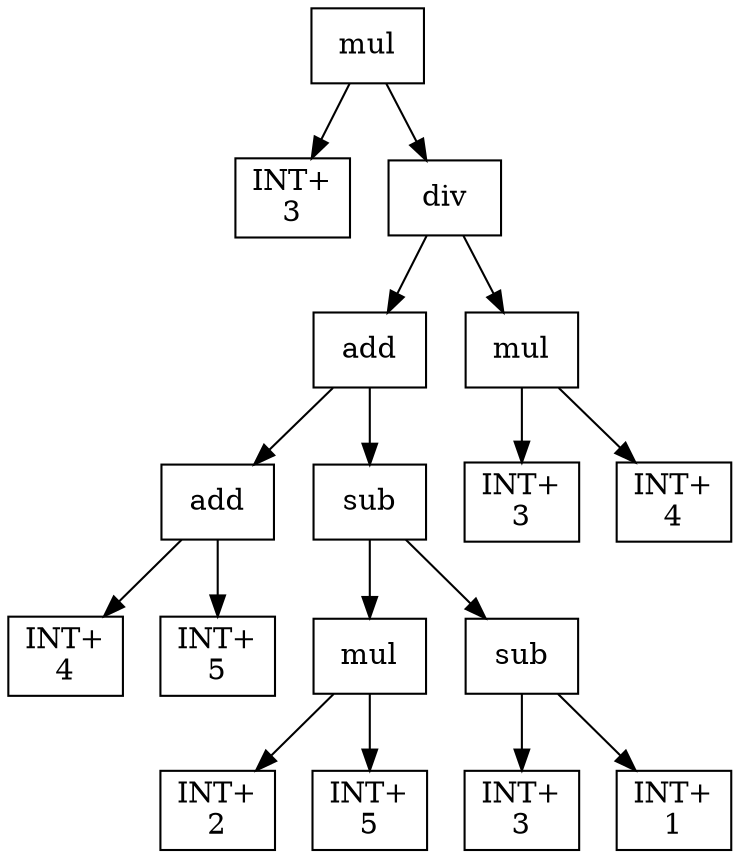 digraph expr {
  node [shape=box];
  n1 [label="mul"];
  n2 [label="INT+\n3"];
  n3 [label="div"];
  n4 [label="add"];
  n5 [label="add"];
  n6 [label="INT+\n4"];
  n7 [label="INT+\n5"];
  n5 -> n6;
  n5 -> n7;
  n8 [label="sub"];
  n9 [label="mul"];
  n10 [label="INT+\n2"];
  n11 [label="INT+\n5"];
  n9 -> n10;
  n9 -> n11;
  n12 [label="sub"];
  n13 [label="INT+\n3"];
  n14 [label="INT+\n1"];
  n12 -> n13;
  n12 -> n14;
  n8 -> n9;
  n8 -> n12;
  n4 -> n5;
  n4 -> n8;
  n15 [label="mul"];
  n16 [label="INT+\n3"];
  n17 [label="INT+\n4"];
  n15 -> n16;
  n15 -> n17;
  n3 -> n4;
  n3 -> n15;
  n1 -> n2;
  n1 -> n3;
}